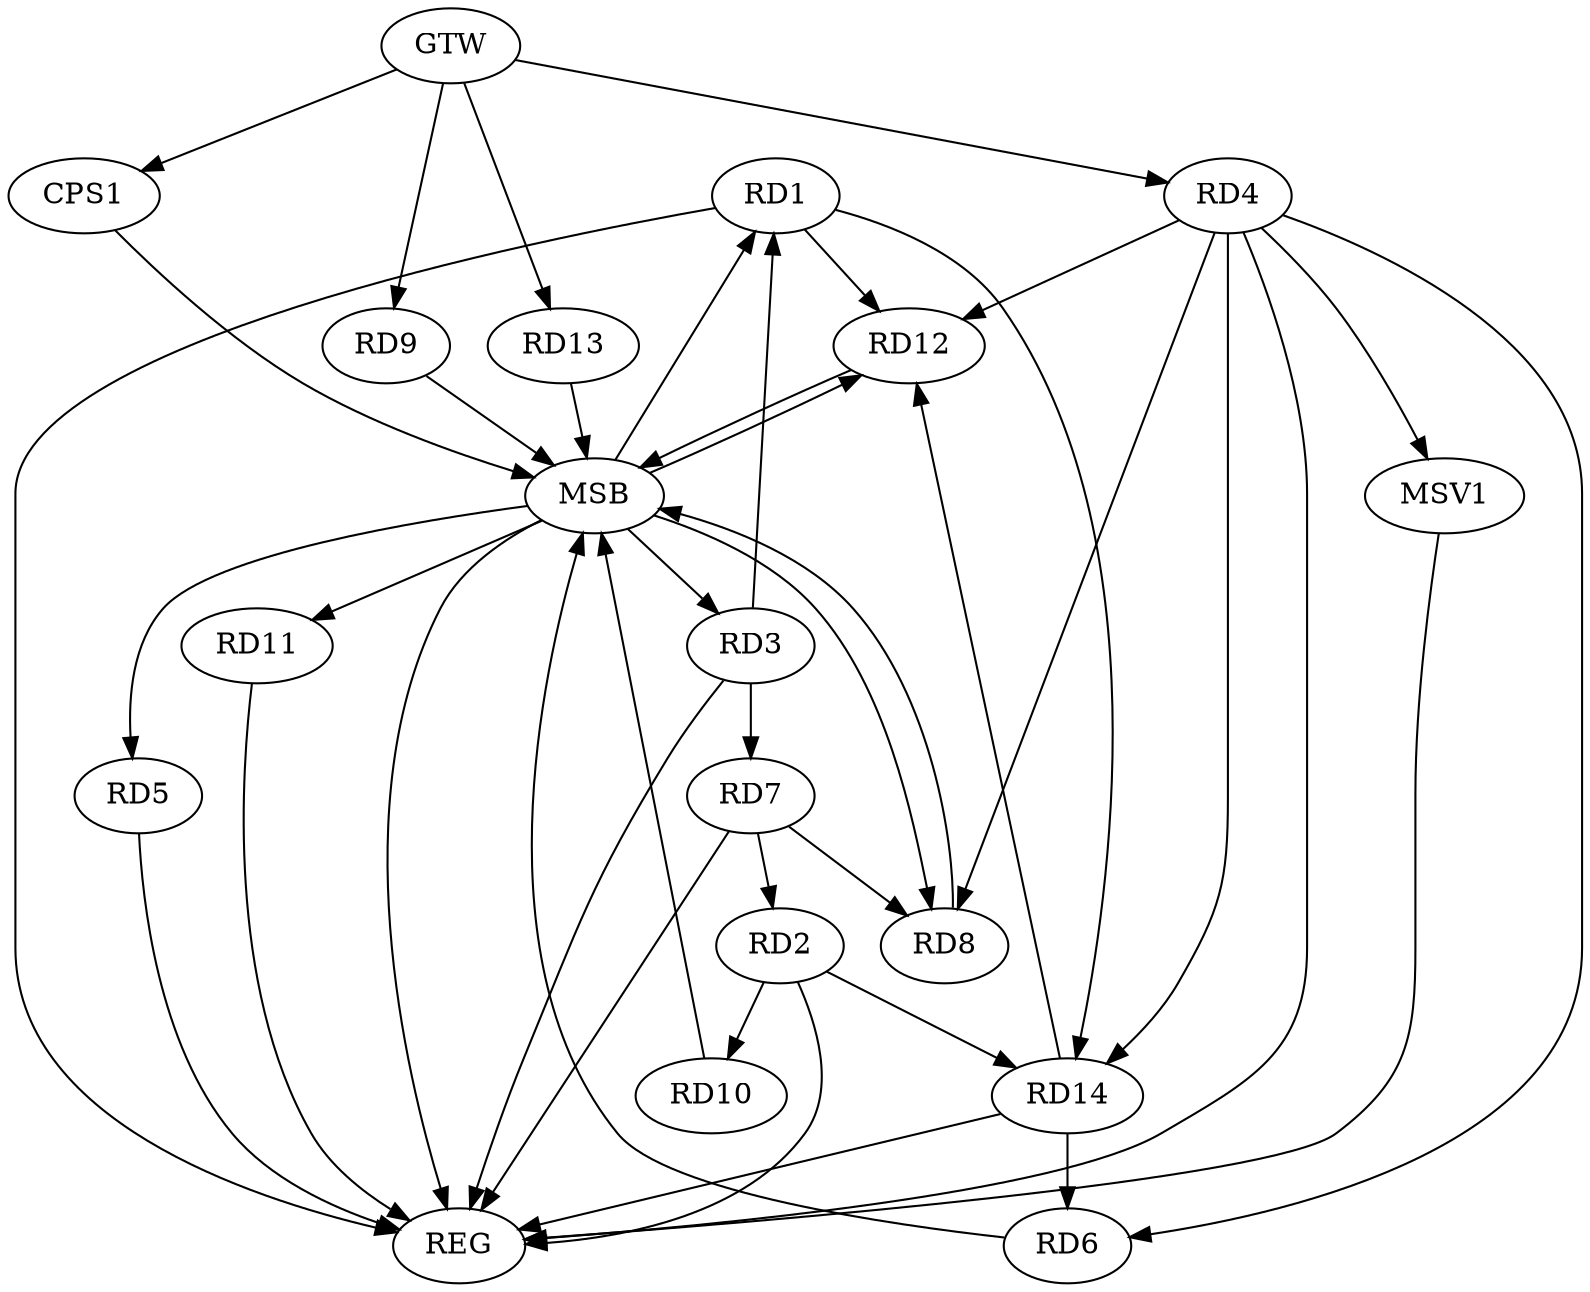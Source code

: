 strict digraph G {
  RD1 [ label="RD1" ];
  RD2 [ label="RD2" ];
  RD3 [ label="RD3" ];
  RD4 [ label="RD4" ];
  RD5 [ label="RD5" ];
  RD6 [ label="RD6" ];
  RD7 [ label="RD7" ];
  RD8 [ label="RD8" ];
  RD9 [ label="RD9" ];
  RD10 [ label="RD10" ];
  RD11 [ label="RD11" ];
  RD12 [ label="RD12" ];
  RD13 [ label="RD13" ];
  RD14 [ label="RD14" ];
  CPS1 [ label="CPS1" ];
  GTW [ label="GTW" ];
  REG [ label="REG" ];
  MSB [ label="MSB" ];
  MSV1 [ label="MSV1" ];
  RD3 -> RD1;
  RD1 -> RD12;
  RD1 -> RD14;
  RD7 -> RD2;
  RD2 -> RD10;
  RD2 -> RD14;
  RD3 -> RD7;
  RD4 -> RD6;
  RD4 -> RD8;
  RD4 -> RD12;
  RD4 -> RD14;
  RD14 -> RD6;
  RD7 -> RD8;
  RD14 -> RD12;
  GTW -> RD4;
  GTW -> RD9;
  GTW -> RD13;
  GTW -> CPS1;
  RD1 -> REG;
  RD2 -> REG;
  RD3 -> REG;
  RD4 -> REG;
  RD5 -> REG;
  RD7 -> REG;
  RD11 -> REG;
  RD14 -> REG;
  RD6 -> MSB;
  MSB -> RD1;
  MSB -> REG;
  RD8 -> MSB;
  MSB -> RD12;
  RD9 -> MSB;
  MSB -> RD8;
  RD10 -> MSB;
  RD12 -> MSB;
  RD13 -> MSB;
  MSB -> RD3;
  CPS1 -> MSB;
  MSB -> RD5;
  MSB -> RD11;
  RD4 -> MSV1;
  MSV1 -> REG;
}
